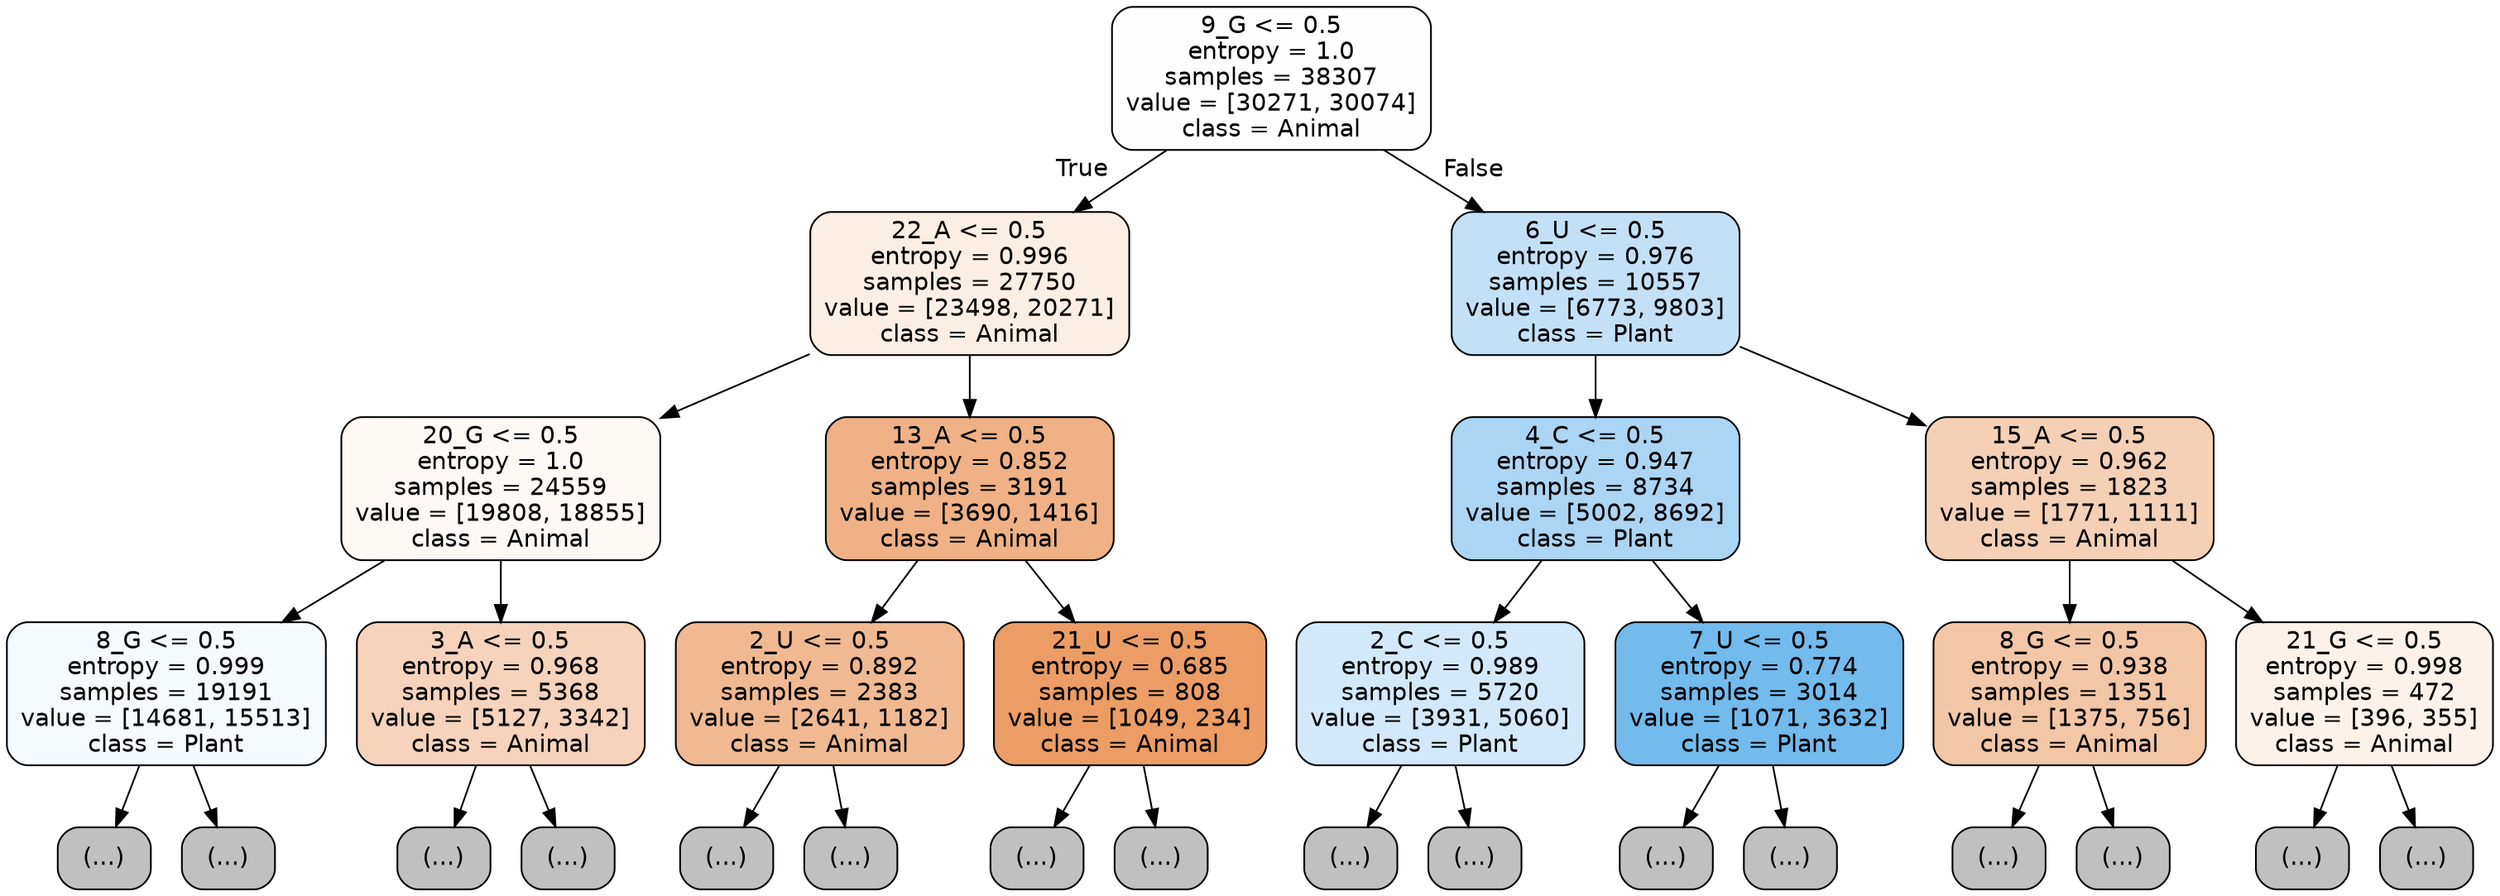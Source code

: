 digraph Tree {
node [shape=box, style="filled, rounded", color="black", fontname="helvetica"] ;
edge [fontname="helvetica"] ;
0 [label="9_G <= 0.5\nentropy = 1.0\nsamples = 38307\nvalue = [30271, 30074]\nclass = Animal", fillcolor="#fffefe"] ;
1 [label="22_A <= 0.5\nentropy = 0.996\nsamples = 27750\nvalue = [23498, 20271]\nclass = Animal", fillcolor="#fbeee4"] ;
0 -> 1 [labeldistance=2.5, labelangle=45, headlabel="True"] ;
2 [label="20_G <= 0.5\nentropy = 1.0\nsamples = 24559\nvalue = [19808, 18855]\nclass = Animal", fillcolor="#fef9f5"] ;
1 -> 2 ;
3 [label="8_G <= 0.5\nentropy = 0.999\nsamples = 19191\nvalue = [14681, 15513]\nclass = Plant", fillcolor="#f4fafe"] ;
2 -> 3 ;
4 [label="(...)", fillcolor="#C0C0C0"] ;
3 -> 4 ;
6197 [label="(...)", fillcolor="#C0C0C0"] ;
3 -> 6197 ;
8380 [label="3_A <= 0.5\nentropy = 0.968\nsamples = 5368\nvalue = [5127, 3342]\nclass = Animal", fillcolor="#f6d3ba"] ;
2 -> 8380 ;
8381 [label="(...)", fillcolor="#C0C0C0"] ;
8380 -> 8381 ;
10392 [label="(...)", fillcolor="#C0C0C0"] ;
8380 -> 10392 ;
11175 [label="13_A <= 0.5\nentropy = 0.852\nsamples = 3191\nvalue = [3690, 1416]\nclass = Animal", fillcolor="#efb185"] ;
1 -> 11175 ;
11176 [label="2_U <= 0.5\nentropy = 0.892\nsamples = 2383\nvalue = [2641, 1182]\nclass = Animal", fillcolor="#f1b992"] ;
11175 -> 11176 ;
11177 [label="(...)", fillcolor="#C0C0C0"] ;
11176 -> 11177 ;
12010 [label="(...)", fillcolor="#C0C0C0"] ;
11176 -> 12010 ;
12275 [label="21_U <= 0.5\nentropy = 0.685\nsamples = 808\nvalue = [1049, 234]\nclass = Animal", fillcolor="#eb9d65"] ;
11175 -> 12275 ;
12276 [label="(...)", fillcolor="#C0C0C0"] ;
12275 -> 12276 ;
12549 [label="(...)", fillcolor="#C0C0C0"] ;
12275 -> 12549 ;
12606 [label="6_U <= 0.5\nentropy = 0.976\nsamples = 10557\nvalue = [6773, 9803]\nclass = Plant", fillcolor="#c2e1f7"] ;
0 -> 12606 [labeldistance=2.5, labelangle=-45, headlabel="False"] ;
12607 [label="4_C <= 0.5\nentropy = 0.947\nsamples = 8734\nvalue = [5002, 8692]\nclass = Plant", fillcolor="#abd5f4"] ;
12606 -> 12607 ;
12608 [label="2_C <= 0.5\nentropy = 0.989\nsamples = 5720\nvalue = [3931, 5060]\nclass = Plant", fillcolor="#d3e9f9"] ;
12607 -> 12608 ;
12609 [label="(...)", fillcolor="#C0C0C0"] ;
12608 -> 12609 ;
14488 [label="(...)", fillcolor="#C0C0C0"] ;
12608 -> 14488 ;
15051 [label="7_U <= 0.5\nentropy = 0.774\nsamples = 3014\nvalue = [1071, 3632]\nclass = Plant", fillcolor="#73baed"] ;
12607 -> 15051 ;
15052 [label="(...)", fillcolor="#C0C0C0"] ;
15051 -> 15052 ;
15605 [label="(...)", fillcolor="#C0C0C0"] ;
15051 -> 15605 ;
15786 [label="15_A <= 0.5\nentropy = 0.962\nsamples = 1823\nvalue = [1771, 1111]\nclass = Animal", fillcolor="#f5d0b5"] ;
12606 -> 15786 ;
15787 [label="8_G <= 0.5\nentropy = 0.938\nsamples = 1351\nvalue = [1375, 756]\nclass = Animal", fillcolor="#f3c6a6"] ;
15786 -> 15787 ;
15788 [label="(...)", fillcolor="#C0C0C0"] ;
15787 -> 15788 ;
16329 [label="(...)", fillcolor="#C0C0C0"] ;
15787 -> 16329 ;
16566 [label="21_G <= 0.5\nentropy = 0.998\nsamples = 472\nvalue = [396, 355]\nclass = Animal", fillcolor="#fcf2ea"] ;
15786 -> 16566 ;
16567 [label="(...)", fillcolor="#C0C0C0"] ;
16566 -> 16567 ;
16778 [label="(...)", fillcolor="#C0C0C0"] ;
16566 -> 16778 ;
}